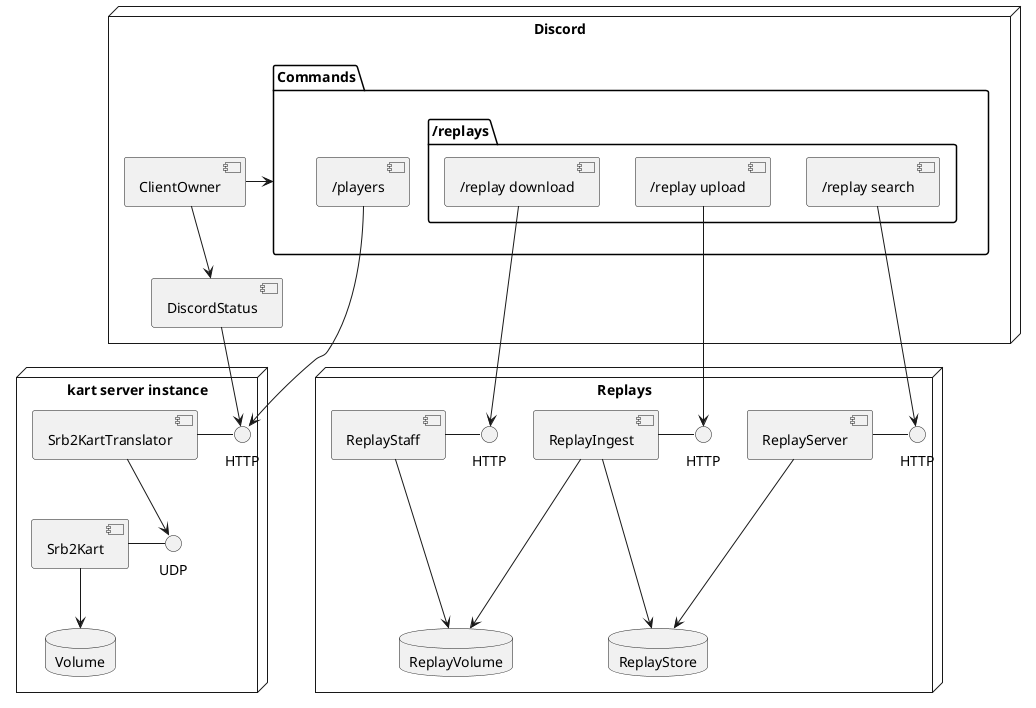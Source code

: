 @startuml
node "kart server instance" {
  interface HTTP as ServerInfoHTTP
  interface UDP as ServerInfoUDP

  database Volume

  [Srb2Kart] - ServerInfoUDP
  [Srb2KartTranslator] - ServerInfoHTTP

  Srb2KartTranslator --> ServerInfoUDP

  Srb2Kart --> Volume
}

node "Replays" {
  interface HTTP as ReplayStoreHTTP
  interface HTTP as ReplayUploadHTTP
  interface HTTP as ReplayStaffHTTP

  [ReplayServer] - ReplayStoreHTTP
  [ReplayIngest] - ReplayUploadHTTP
  [ReplayStaff] - ReplayStaffHTTP

  database ReplayStore
  database ReplayVolume

  ReplayServer ---> ReplayStore
  ReplayIngest ---> ReplayStore

  ReplayIngest ---> ReplayVolume
  ReplayStaff ---> ReplayVolume
}

node Discord {
  [ClientOwner]
  [DiscordStatus] 

  package Commands {
    [/players] ---> ServerInfoHTTP

    package "/replays" {
      [/replay download] ---> ReplayStaffHTTP
      [/replay upload] ---> ReplayUploadHTTP
      [/replay search] ---> ReplayStoreHTTP
    }
  }

  DiscordStatus -up-> ServerInfoHTTP 

  ClientOwner -right-> Commands
  ClientOwner --> DiscordStatus
}

' Works in Progres
/'
node Website {
  [StatusUI] -->  ServerInfoHTTP
  [AddonUI] --> AddonCRUDHTTP
}
'/

/'
node "Command Line" {
  package "CLI Commands" {
    [cli Status]
    [cli Addons]
    [cli Server Instance]

    [cli Status] --> ServerInfoHTTP
    [cli Addons] --> AddonCRUDHTTP
    [cli Server Instance]
  }
}
'/

/'
node "Instance Management TODO" {
}
'/

/'
node "Addon Management" {
  interface HTTP as AddonCRUDHTTP
  [AddonCRUD] - AddonCRUDHTTP

  database AddonMetadata

  AddonCRUD --> AddonMetadata
}
'/

@enduml
